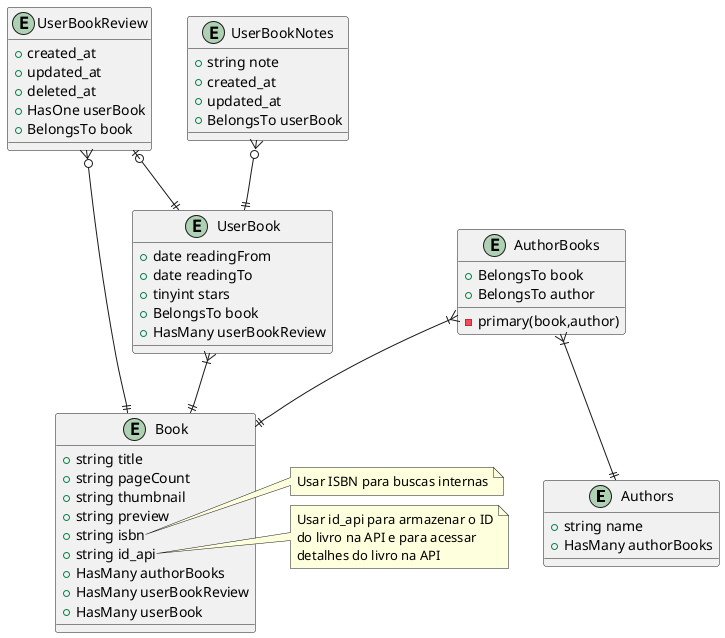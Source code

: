 @startuml Database Relation

entity Authors {
    + string name
    + HasMany authorBooks
}
entity AuthorBooks {
    - primary(book,author)
    + BelongsTo book
    + BelongsTo author
}
entity Book {
    + string title
    + string pageCount
    + string thumbnail
    + string preview
    + string isbn
    + string id_api
    + HasMany authorBooks
    + HasMany userBookReview
    + HasMany userBook
}
note right of Book::isbn
    Usar ISBN para buscas internas
endnote
note right of Book::id_api
    Usar id_api para armazenar o ID
    do livro na API e para acessar
    detalhes do livro na API
endnote
entity UserBook {
    + date readingFrom
    + date readingTo
    + tinyint stars
    + BelongsTo book
    + HasMany userBookReview
}
entity UserBookReview {
    + created_at
    + updated_at
    + deleted_at
    + HasOne userBook
    + BelongsTo book
}
entity UserBookNotes {
    + string note
    + created_at
    + updated_at
    + BelongsTo userBook
}

AuthorBooks }|--|| Authors
AuthorBooks }|--|| Book
UserBook }|--|| Book
UserBookReview |o--|| UserBook
UserBookReview }o--|| Book
UserBookNotes }o--|| UserBook

@enduml
